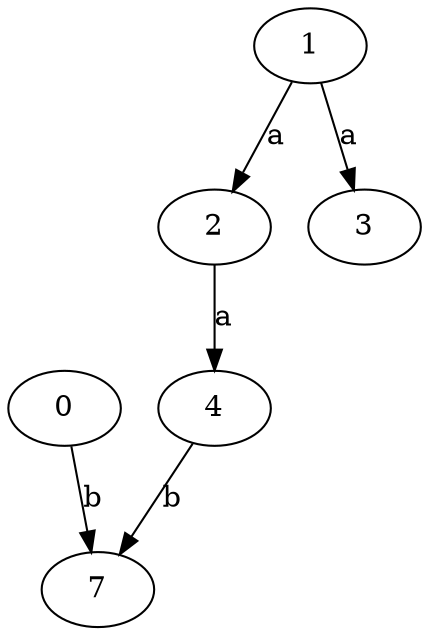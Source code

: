 strict digraph  {
2;
3;
4;
0;
1;
7;
2 -> 4  [label=a];
4 -> 7  [label=b];
0 -> 7  [label=b];
1 -> 2  [label=a];
1 -> 3  [label=a];
}
